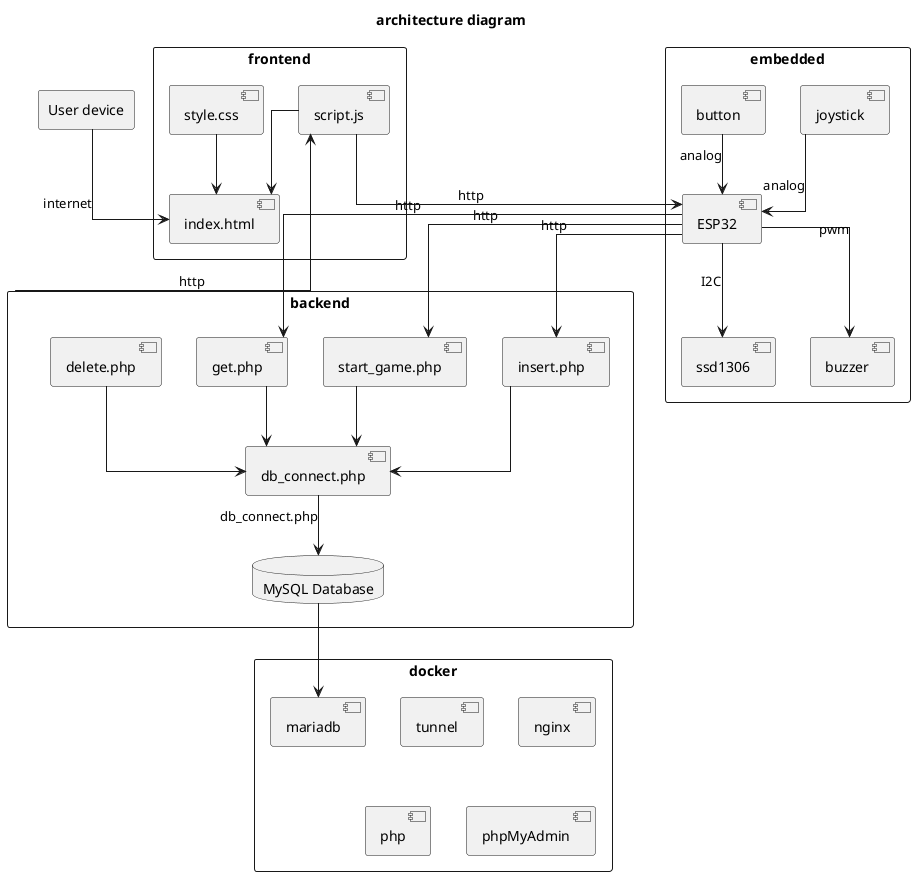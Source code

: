 @startuml
title architecture diagram

skinparam linetype ortho

rectangle "User device" as User

rectangle "frontend" as Browser {
  component "index.html" as index
  component "script.js" as script
  component "style.css" as style
}

rectangle "docker" as docker {
  component "tunnel" as tunnel
  component "nginx" as nginx
  component "php" as php
  component "mariadb" as mdb 
  component "phpMyAdmin" as myad
}

rectangle "backend" as backend {
  component "insert.php" as insert
  component "start_game.php" as start
  component "get.php" as get
  component "delete.php" as delete
  component "db_connect.php" as dbconn
  database "MySQL Database" as DB
}

rectangle "embedded" as embedded{
    component "ssd1306" as oled 
    component "joystick" as joystick
    component "button" as bttn 
    component "buzzer" as bzzr
    component "ESP32" as ESP32
}


User --> index : internet
dbconn --> DB : db_connect.php
ESP32 --> start : http
ESP32 --> get : http
script --> ESP32 : http
ESP32 --> insert : http
delete --> dbconn 
get --> dbconn
insert --> dbconn
start --> dbconn
ESP32 --> oled : I2C
joystick --> ESP32 : analog
ESP32 --> bzzr : pwm
bttn --> ESP32 : analog
style --> index
script --> index
backend --> script : http
DB --> mdb


@enduml

